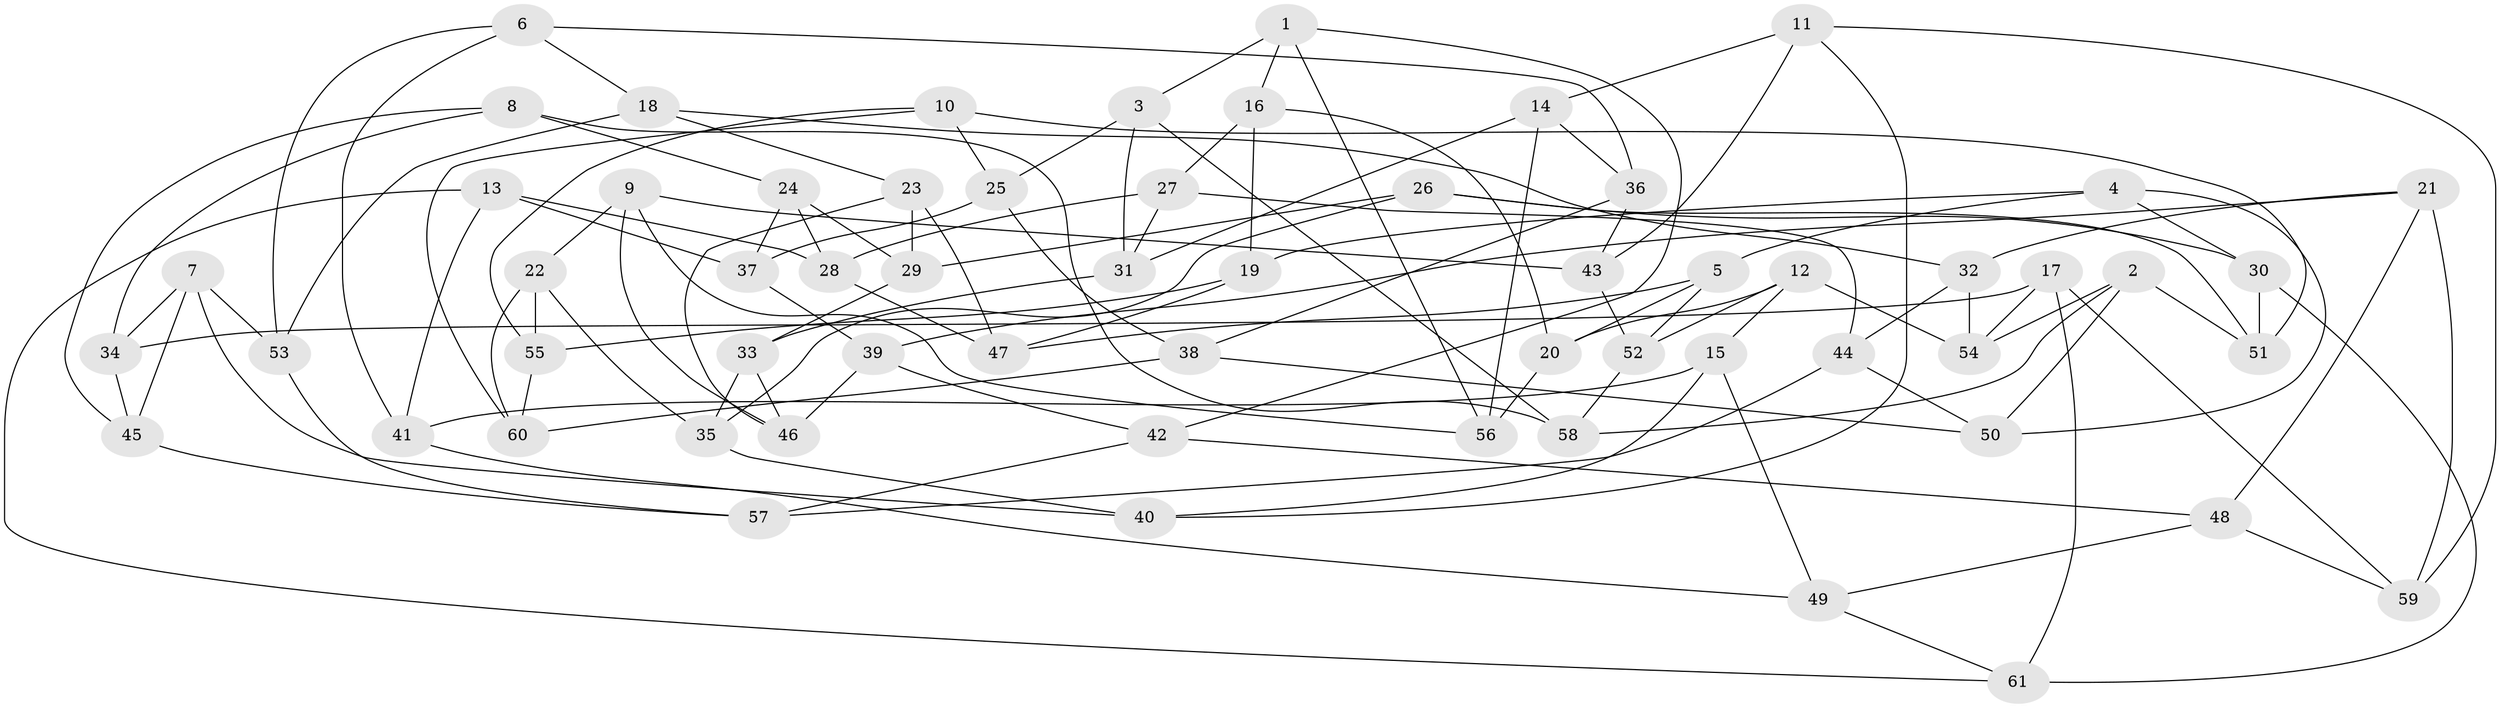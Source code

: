 // Generated by graph-tools (version 1.1) at 2025/59/03/09/25 04:59:03]
// undirected, 61 vertices, 122 edges
graph export_dot {
graph [start="1"]
  node [color=gray90,style=filled];
  1;
  2;
  3;
  4;
  5;
  6;
  7;
  8;
  9;
  10;
  11;
  12;
  13;
  14;
  15;
  16;
  17;
  18;
  19;
  20;
  21;
  22;
  23;
  24;
  25;
  26;
  27;
  28;
  29;
  30;
  31;
  32;
  33;
  34;
  35;
  36;
  37;
  38;
  39;
  40;
  41;
  42;
  43;
  44;
  45;
  46;
  47;
  48;
  49;
  50;
  51;
  52;
  53;
  54;
  55;
  56;
  57;
  58;
  59;
  60;
  61;
  1 -- 56;
  1 -- 3;
  1 -- 16;
  1 -- 42;
  2 -- 58;
  2 -- 51;
  2 -- 54;
  2 -- 50;
  3 -- 25;
  3 -- 31;
  3 -- 58;
  4 -- 5;
  4 -- 19;
  4 -- 30;
  4 -- 50;
  5 -- 52;
  5 -- 20;
  5 -- 47;
  6 -- 18;
  6 -- 41;
  6 -- 36;
  6 -- 53;
  7 -- 53;
  7 -- 40;
  7 -- 45;
  7 -- 34;
  8 -- 34;
  8 -- 58;
  8 -- 45;
  8 -- 24;
  9 -- 22;
  9 -- 43;
  9 -- 56;
  9 -- 46;
  10 -- 25;
  10 -- 55;
  10 -- 60;
  10 -- 51;
  11 -- 40;
  11 -- 14;
  11 -- 43;
  11 -- 59;
  12 -- 15;
  12 -- 52;
  12 -- 54;
  12 -- 20;
  13 -- 28;
  13 -- 61;
  13 -- 37;
  13 -- 41;
  14 -- 31;
  14 -- 56;
  14 -- 36;
  15 -- 40;
  15 -- 41;
  15 -- 49;
  16 -- 27;
  16 -- 20;
  16 -- 19;
  17 -- 34;
  17 -- 61;
  17 -- 59;
  17 -- 54;
  18 -- 32;
  18 -- 23;
  18 -- 53;
  19 -- 47;
  19 -- 55;
  20 -- 56;
  21 -- 32;
  21 -- 48;
  21 -- 59;
  21 -- 39;
  22 -- 55;
  22 -- 35;
  22 -- 60;
  23 -- 46;
  23 -- 47;
  23 -- 29;
  24 -- 28;
  24 -- 29;
  24 -- 37;
  25 -- 37;
  25 -- 38;
  26 -- 30;
  26 -- 29;
  26 -- 51;
  26 -- 35;
  27 -- 31;
  27 -- 44;
  27 -- 28;
  28 -- 47;
  29 -- 33;
  30 -- 61;
  30 -- 51;
  31 -- 33;
  32 -- 44;
  32 -- 54;
  33 -- 35;
  33 -- 46;
  34 -- 45;
  35 -- 40;
  36 -- 38;
  36 -- 43;
  37 -- 39;
  38 -- 50;
  38 -- 60;
  39 -- 42;
  39 -- 46;
  41 -- 49;
  42 -- 48;
  42 -- 57;
  43 -- 52;
  44 -- 57;
  44 -- 50;
  45 -- 57;
  48 -- 49;
  48 -- 59;
  49 -- 61;
  52 -- 58;
  53 -- 57;
  55 -- 60;
}
